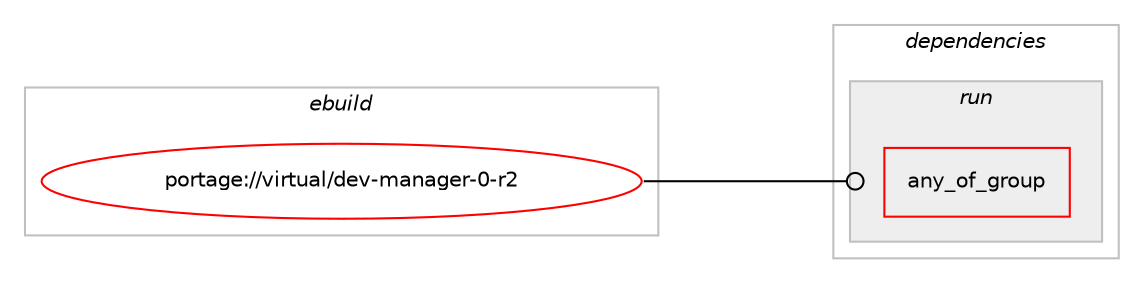 digraph prolog {

# *************
# Graph options
# *************

newrank=true;
concentrate=true;
compound=true;
graph [rankdir=LR,fontname=Helvetica,fontsize=10,ranksep=1.5];#, ranksep=2.5, nodesep=0.2];
edge  [arrowhead=vee];
node  [fontname=Helvetica,fontsize=10];

# **********
# The ebuild
# **********

subgraph cluster_leftcol {
color=gray;
rank=same;
label=<<i>ebuild</i>>;
id [label="portage://virtual/dev-manager-0-r2", color=red, width=4, href="../virtual/dev-manager-0-r2.svg"];
}

# ****************
# The dependencies
# ****************

subgraph cluster_midcol {
color=gray;
label=<<i>dependencies</i>>;
subgraph cluster_compile {
fillcolor="#eeeeee";
style=filled;
label=<<i>compile</i>>;
}
subgraph cluster_compileandrun {
fillcolor="#eeeeee";
style=filled;
label=<<i>compile and run</i>>;
}
subgraph cluster_run {
fillcolor="#eeeeee";
style=filled;
label=<<i>run</i>>;
subgraph any40 {
dependency5023 [label=<<TABLE BORDER="0" CELLBORDER="1" CELLSPACING="0" CELLPADDING="4"><TR><TD CELLPADDING="10">any_of_group</TD></TR></TABLE>>, shape=none, color=red];# *** BEGIN UNKNOWN DEPENDENCY TYPE (TODO) ***
# dependency5023 -> package_dependency(portage://virtual/dev-manager-0-r2,run,no,virtual,udev,none,[,,],[],[])
# *** END UNKNOWN DEPENDENCY TYPE (TODO) ***

# *** BEGIN UNKNOWN DEPENDENCY TYPE (TODO) ***
# dependency5023 -> package_dependency(portage://virtual/dev-manager-0-r2,run,no,sys-apps,busybox,none,[,,],[],[use(enable(mdev),none)])
# *** END UNKNOWN DEPENDENCY TYPE (TODO) ***

# *** BEGIN UNKNOWN DEPENDENCY TYPE (TODO) ***
# dependency5023 -> package_dependency(portage://virtual/dev-manager-0-r2,run,no,sys-fs,static-dev,none,[,,],[],[])
# *** END UNKNOWN DEPENDENCY TYPE (TODO) ***

}
id:e -> dependency5023:w [weight=20,style="solid",arrowhead="odot"];
}
}

# **************
# The candidates
# **************

subgraph cluster_choices {
rank=same;
color=gray;
label=<<i>candidates</i>>;

}

}

